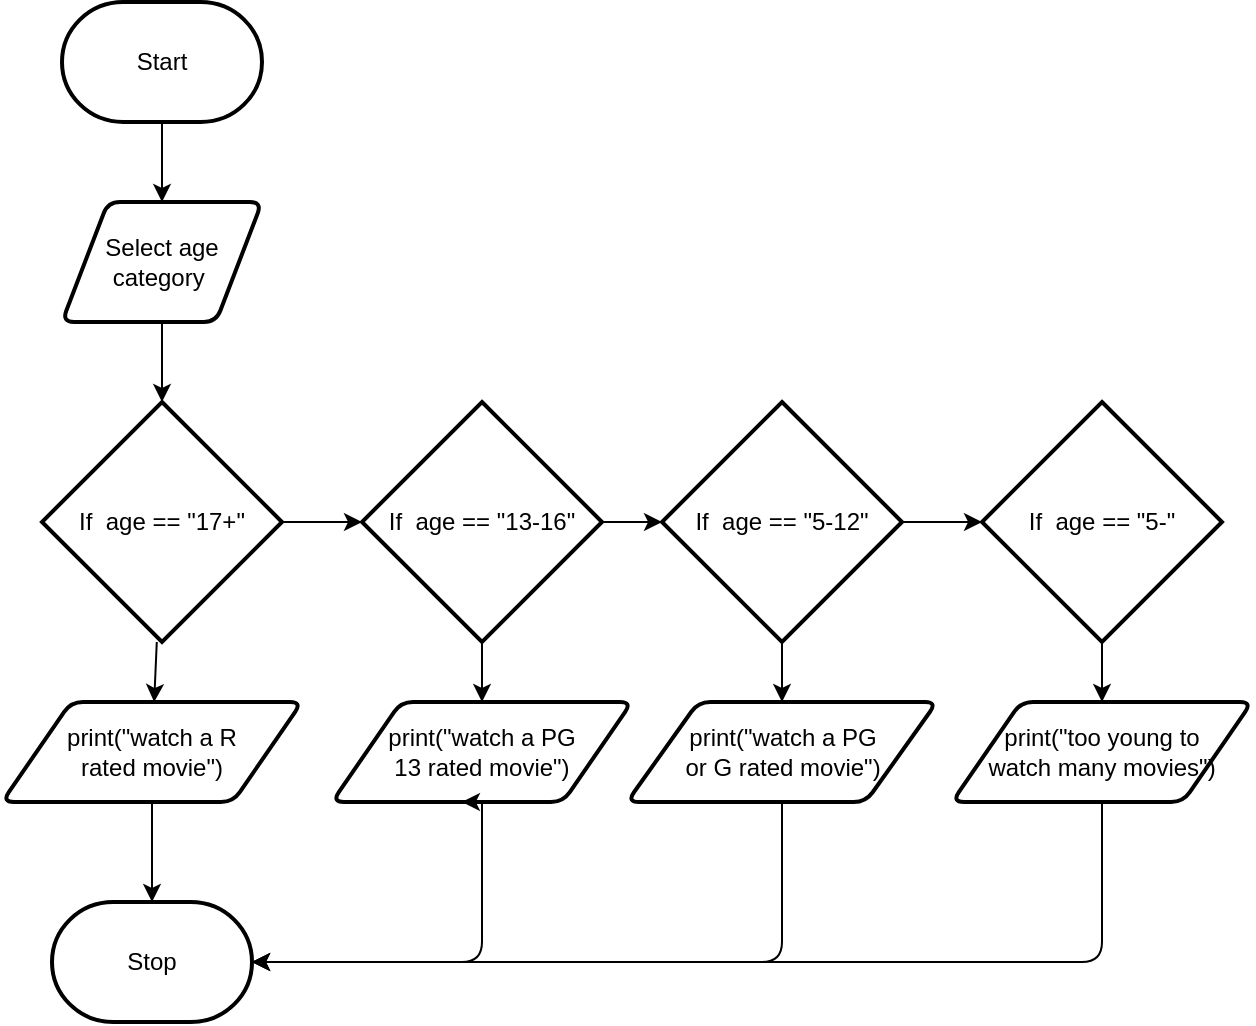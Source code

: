 <mxfile>
    <diagram id="FHS8Y45Re1sTbnAi6GMm" name="Page-1">
        <mxGraphModel dx="1314" dy="741" grid="1" gridSize="10" guides="1" tooltips="1" connect="1" arrows="1" fold="1" page="1" pageScale="1" pageWidth="827" pageHeight="1169" math="0" shadow="0">
            <root>
                <mxCell id="0"/>
                <mxCell id="1" parent="0"/>
                <mxCell id="10" style="edgeStyle=none;html=1;" edge="1" parent="1" source="2" target="3">
                    <mxGeometry relative="1" as="geometry"/>
                </mxCell>
                <mxCell id="2" value="Start" style="strokeWidth=2;html=1;shape=mxgraph.flowchart.terminator;whiteSpace=wrap;" vertex="1" parent="1">
                    <mxGeometry x="180" y="20" width="100" height="60" as="geometry"/>
                </mxCell>
                <mxCell id="11" style="edgeStyle=none;html=1;entryX=0.5;entryY=0;entryDx=0;entryDy=0;entryPerimeter=0;" edge="1" parent="1" source="3" target="6">
                    <mxGeometry relative="1" as="geometry"/>
                </mxCell>
                <mxCell id="3" value="Select age category&amp;nbsp;" style="shape=parallelogram;html=1;strokeWidth=2;perimeter=parallelogramPerimeter;whiteSpace=wrap;rounded=1;arcSize=12;size=0.23;" vertex="1" parent="1">
                    <mxGeometry x="180" y="120" width="100" height="60" as="geometry"/>
                </mxCell>
                <mxCell id="12" style="edgeStyle=none;html=1;entryX=0;entryY=0.5;entryDx=0;entryDy=0;entryPerimeter=0;" edge="1" parent="1" source="6" target="7">
                    <mxGeometry relative="1" as="geometry"/>
                </mxCell>
                <mxCell id="18" style="edgeStyle=none;html=1;" edge="1" parent="1" source="6" target="17">
                    <mxGeometry relative="1" as="geometry"/>
                </mxCell>
                <mxCell id="6" value="If&amp;nbsp; age == &quot;17+&quot;" style="strokeWidth=2;html=1;shape=mxgraph.flowchart.decision;whiteSpace=wrap;" vertex="1" parent="1">
                    <mxGeometry x="170" y="220" width="120" height="120" as="geometry"/>
                </mxCell>
                <mxCell id="13" style="edgeStyle=none;html=1;entryX=0;entryY=0.5;entryDx=0;entryDy=0;entryPerimeter=0;" edge="1" parent="1" source="7" target="8">
                    <mxGeometry relative="1" as="geometry"/>
                </mxCell>
                <mxCell id="27" style="edgeStyle=none;html=1;" edge="1" parent="1" source="7" target="24">
                    <mxGeometry relative="1" as="geometry"/>
                </mxCell>
                <mxCell id="7" value="If&amp;nbsp; age == &quot;13-16&quot;" style="strokeWidth=2;html=1;shape=mxgraph.flowchart.decision;whiteSpace=wrap;" vertex="1" parent="1">
                    <mxGeometry x="330" y="220" width="120" height="120" as="geometry"/>
                </mxCell>
                <mxCell id="14" style="edgeStyle=none;html=1;" edge="1" parent="1" source="8">
                    <mxGeometry relative="1" as="geometry">
                        <mxPoint x="660" y="280" as="targetPoint"/>
                    </mxGeometry>
                </mxCell>
                <mxCell id="16" style="edgeStyle=none;html=1;" edge="1" parent="1" source="8">
                    <mxGeometry relative="1" as="geometry">
                        <mxPoint x="640" y="280" as="targetPoint"/>
                    </mxGeometry>
                </mxCell>
                <mxCell id="28" style="edgeStyle=none;html=1;" edge="1" parent="1" source="8" target="26">
                    <mxGeometry relative="1" as="geometry"/>
                </mxCell>
                <mxCell id="8" value="If&amp;nbsp; age == &quot;5-12&quot;" style="strokeWidth=2;html=1;shape=mxgraph.flowchart.decision;whiteSpace=wrap;" vertex="1" parent="1">
                    <mxGeometry x="480" y="220" width="120" height="120" as="geometry"/>
                </mxCell>
                <mxCell id="29" style="edgeStyle=none;html=1;" edge="1" parent="1" source="9" target="25">
                    <mxGeometry relative="1" as="geometry"/>
                </mxCell>
                <mxCell id="9" value="If&amp;nbsp; age == &quot;5-&quot;" style="strokeWidth=2;html=1;shape=mxgraph.flowchart.decision;whiteSpace=wrap;" vertex="1" parent="1">
                    <mxGeometry x="640" y="220" width="120" height="120" as="geometry"/>
                </mxCell>
                <mxCell id="32" style="edgeStyle=none;html=1;entryX=0.5;entryY=0;entryDx=0;entryDy=0;entryPerimeter=0;" edge="1" parent="1" source="17" target="31">
                    <mxGeometry relative="1" as="geometry"/>
                </mxCell>
                <mxCell id="17" value="print(&quot;watch a R &lt;br&gt;rated movie&quot;)" style="shape=parallelogram;html=1;strokeWidth=2;perimeter=parallelogramPerimeter;whiteSpace=wrap;rounded=1;arcSize=12;size=0.23;" vertex="1" parent="1">
                    <mxGeometry x="150" y="370" width="150" height="50" as="geometry"/>
                </mxCell>
                <mxCell id="34" style="edgeStyle=orthogonalEdgeStyle;html=1;entryX=1;entryY=0.5;entryDx=0;entryDy=0;entryPerimeter=0;" edge="1" parent="1" source="24" target="31">
                    <mxGeometry relative="1" as="geometry">
                        <Array as="points">
                            <mxPoint x="390" y="500"/>
                        </Array>
                    </mxGeometry>
                </mxCell>
                <mxCell id="24" value="print(&quot;watch a PG &lt;br&gt;13 rated movie&quot;)" style="shape=parallelogram;html=1;strokeWidth=2;perimeter=parallelogramPerimeter;whiteSpace=wrap;rounded=1;arcSize=12;size=0.23;" vertex="1" parent="1">
                    <mxGeometry x="315" y="370" width="150" height="50" as="geometry"/>
                </mxCell>
                <mxCell id="37" style="edgeStyle=orthogonalEdgeStyle;html=1;entryX=1;entryY=0.5;entryDx=0;entryDy=0;entryPerimeter=0;" edge="1" parent="1" source="25" target="31">
                    <mxGeometry relative="1" as="geometry">
                        <Array as="points">
                            <mxPoint x="700" y="500"/>
                        </Array>
                    </mxGeometry>
                </mxCell>
                <mxCell id="25" value="print(&quot;too young to &lt;br&gt;watch many movies&quot;)" style="shape=parallelogram;html=1;strokeWidth=2;perimeter=parallelogramPerimeter;whiteSpace=wrap;rounded=1;arcSize=12;size=0.23;" vertex="1" parent="1">
                    <mxGeometry x="625" y="370" width="150" height="50" as="geometry"/>
                </mxCell>
                <mxCell id="36" style="edgeStyle=orthogonalEdgeStyle;html=1;entryX=1;entryY=0.5;entryDx=0;entryDy=0;entryPerimeter=0;" edge="1" parent="1" source="26" target="31">
                    <mxGeometry relative="1" as="geometry">
                        <mxPoint x="290" y="500" as="targetPoint"/>
                        <Array as="points">
                            <mxPoint x="540" y="500"/>
                        </Array>
                    </mxGeometry>
                </mxCell>
                <mxCell id="26" value="print(&quot;watch a PG &lt;br&gt;or G rated movie&quot;)" style="shape=parallelogram;html=1;strokeWidth=2;perimeter=parallelogramPerimeter;whiteSpace=wrap;rounded=1;arcSize=12;size=0.23;" vertex="1" parent="1">
                    <mxGeometry x="462.5" y="370" width="155" height="50" as="geometry"/>
                </mxCell>
                <mxCell id="31" value="Stop" style="strokeWidth=2;html=1;shape=mxgraph.flowchart.terminator;whiteSpace=wrap;" vertex="1" parent="1">
                    <mxGeometry x="175" y="470" width="100" height="60" as="geometry"/>
                </mxCell>
                <mxCell id="33" style="edgeStyle=none;html=1;exitX=0.5;exitY=1;exitDx=0;exitDy=0;entryX=0.433;entryY=1;entryDx=0;entryDy=0;entryPerimeter=0;" edge="1" parent="1" source="24" target="24">
                    <mxGeometry relative="1" as="geometry"/>
                </mxCell>
            </root>
        </mxGraphModel>
    </diagram>
</mxfile>